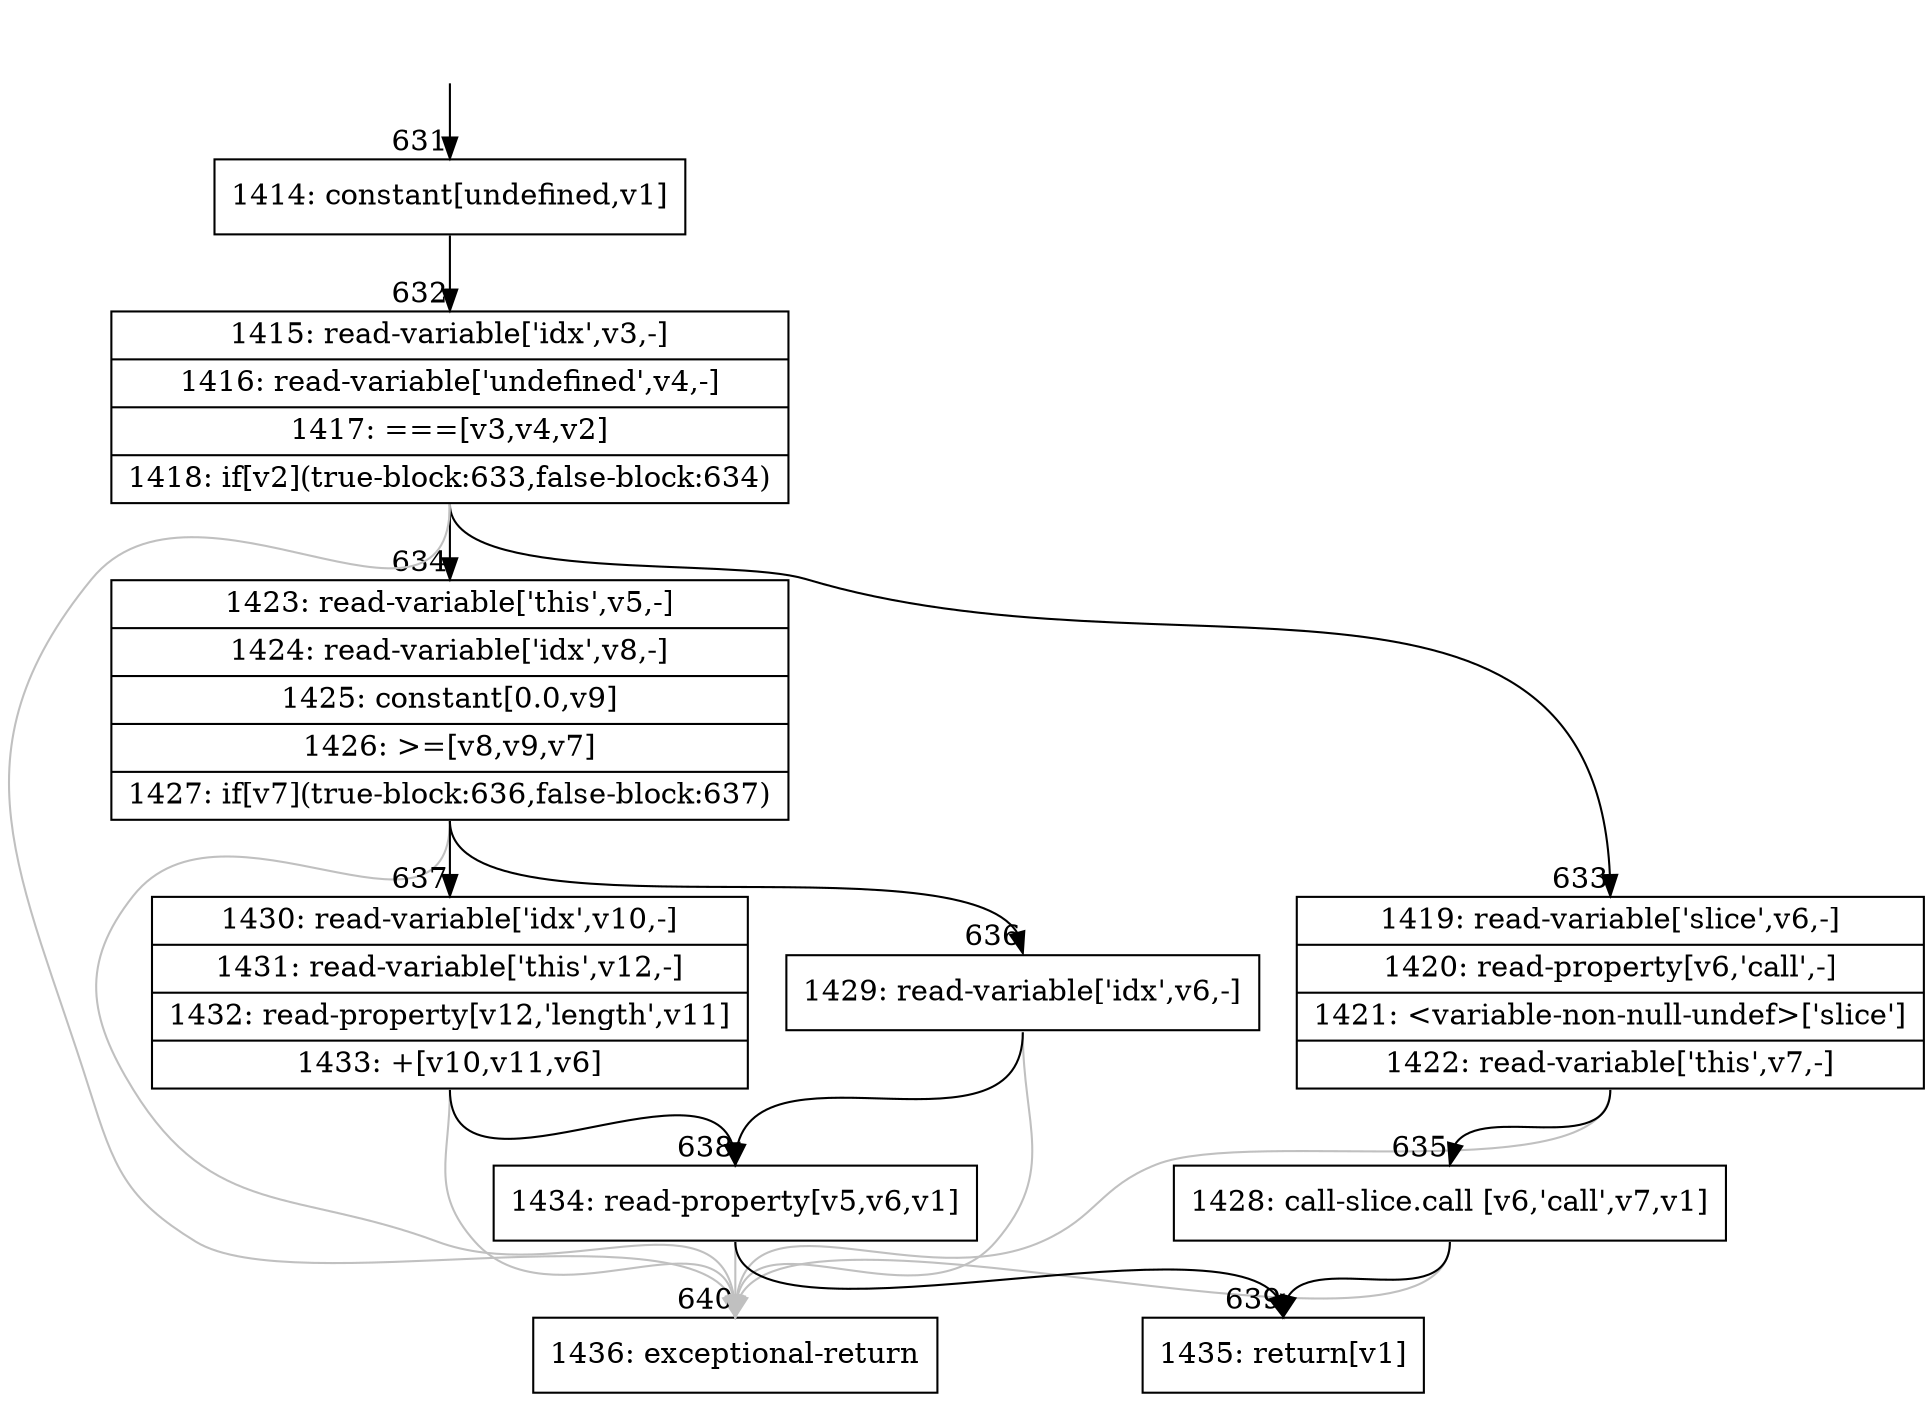 digraph {
rankdir="TD"
BB_entry54[shape=none,label=""];
BB_entry54 -> BB631 [tailport=s, headport=n, headlabel="    631"]
BB631 [shape=record label="{1414: constant[undefined,v1]}" ] 
BB631 -> BB632 [tailport=s, headport=n, headlabel="      632"]
BB632 [shape=record label="{1415: read-variable['idx',v3,-]|1416: read-variable['undefined',v4,-]|1417: ===[v3,v4,v2]|1418: if[v2](true-block:633,false-block:634)}" ] 
BB632 -> BB633 [tailport=s, headport=n, headlabel="      633"]
BB632 -> BB634 [tailport=s, headport=n, headlabel="      634"]
BB632 -> BB640 [tailport=s, headport=n, color=gray, headlabel="      640"]
BB633 [shape=record label="{1419: read-variable['slice',v6,-]|1420: read-property[v6,'call',-]|1421: \<variable-non-null-undef\>['slice']|1422: read-variable['this',v7,-]}" ] 
BB633 -> BB635 [tailport=s, headport=n, headlabel="      635"]
BB633 -> BB640 [tailport=s, headport=n, color=gray]
BB634 [shape=record label="{1423: read-variable['this',v5,-]|1424: read-variable['idx',v8,-]|1425: constant[0.0,v9]|1426: \>=[v8,v9,v7]|1427: if[v7](true-block:636,false-block:637)}" ] 
BB634 -> BB636 [tailport=s, headport=n, headlabel="      636"]
BB634 -> BB637 [tailport=s, headport=n, headlabel="      637"]
BB634 -> BB640 [tailport=s, headport=n, color=gray]
BB635 [shape=record label="{1428: call-slice.call [v6,'call',v7,v1]}" ] 
BB635 -> BB639 [tailport=s, headport=n, headlabel="      639"]
BB635 -> BB640 [tailport=s, headport=n, color=gray]
BB636 [shape=record label="{1429: read-variable['idx',v6,-]}" ] 
BB636 -> BB638 [tailport=s, headport=n, headlabel="      638"]
BB636 -> BB640 [tailport=s, headport=n, color=gray]
BB637 [shape=record label="{1430: read-variable['idx',v10,-]|1431: read-variable['this',v12,-]|1432: read-property[v12,'length',v11]|1433: +[v10,v11,v6]}" ] 
BB637 -> BB638 [tailport=s, headport=n]
BB637 -> BB640 [tailport=s, headport=n, color=gray]
BB638 [shape=record label="{1434: read-property[v5,v6,v1]}" ] 
BB638 -> BB639 [tailport=s, headport=n]
BB638 -> BB640 [tailport=s, headport=n, color=gray]
BB639 [shape=record label="{1435: return[v1]}" ] 
BB640 [shape=record label="{1436: exceptional-return}" ] 
//#$~ 413
}
